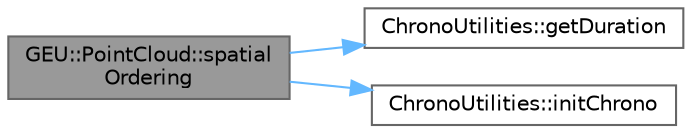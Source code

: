 digraph "GEU::PointCloud::spatialOrdering"
{
 // LATEX_PDF_SIZE
  bgcolor="transparent";
  edge [fontname=Helvetica,fontsize=10,labelfontname=Helvetica,labelfontsize=10];
  node [fontname=Helvetica,fontsize=10,shape=box,height=0.2,width=0.4];
  rankdir="LR";
  Node1 [id="Node000001",label="GEU::PointCloud::spatial\lOrdering",height=0.2,width=0.4,color="gray40", fillcolor="grey60", style="filled", fontcolor="black",tooltip="Optimiza el orden de los puntos en la estructura de datos para mejorar la eficiencia del renderizado."];
  Node1 -> Node2 [id="edge1_Node000001_Node000002",color="steelblue1",style="solid",tooltip=" "];
  Node2 [id="Node000002",label="ChronoUtilities::getDuration",height=0.2,width=0.4,color="grey40", fillcolor="white", style="filled",URL="$d1/d06/namespace_chrono_utilities.html#a187ba409975fee77e13daed043ab94c3",tooltip=" "];
  Node1 -> Node3 [id="edge2_Node000001_Node000003",color="steelblue1",style="solid",tooltip=" "];
  Node3 [id="Node000003",label="ChronoUtilities::initChrono",height=0.2,width=0.4,color="grey40", fillcolor="white", style="filled",URL="$d1/d06/namespace_chrono_utilities.html#a9b741e2bfa3e546f9305747f35b20042",tooltip="Starts the clock so we can execute whatever we want and measure the used time."];
}
